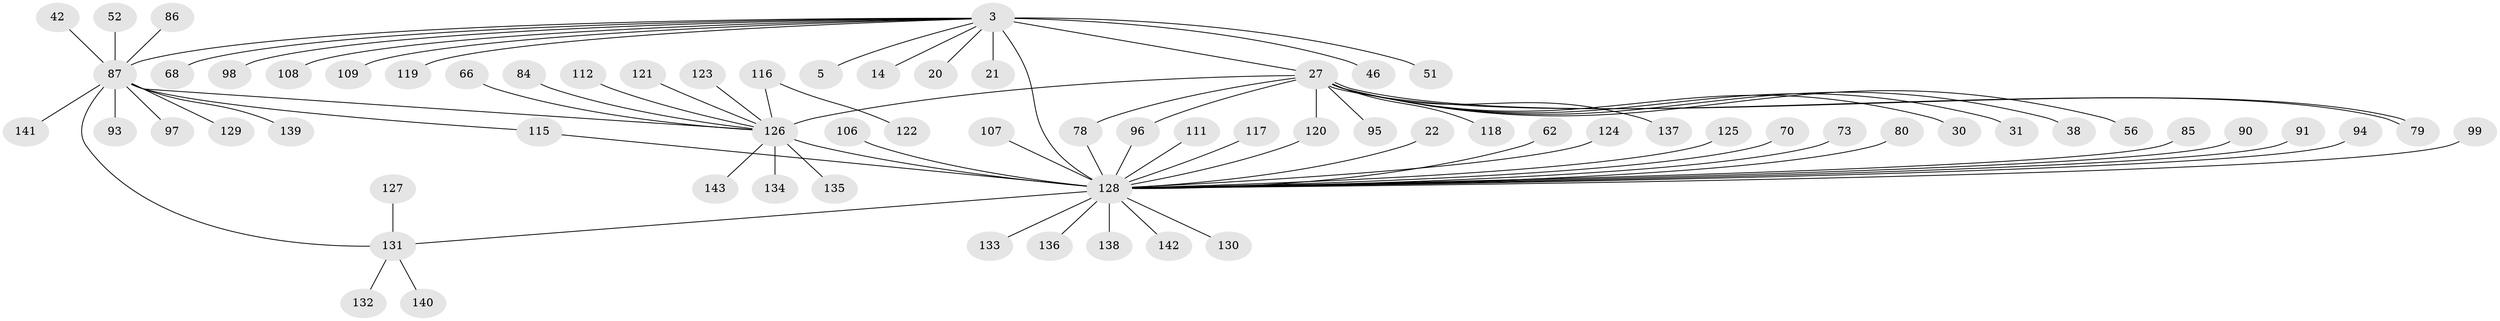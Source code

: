 // original degree distribution, {7: 0.02097902097902098, 13: 0.006993006993006993, 26: 0.006993006993006993, 9: 0.006993006993006993, 1: 0.5874125874125874, 11: 0.013986013986013986, 8: 0.006993006993006993, 3: 0.1048951048951049, 5: 0.02097902097902098, 2: 0.16083916083916083, 17: 0.006993006993006993, 6: 0.006993006993006993, 4: 0.04895104895104895}
// Generated by graph-tools (version 1.1) at 2025/48/03/09/25 04:48:44]
// undirected, 71 vertices, 78 edges
graph export_dot {
graph [start="1"]
  node [color=gray90,style=filled];
  3;
  5;
  14;
  20;
  21;
  22;
  27;
  30;
  31;
  38;
  42;
  46;
  51;
  52;
  56;
  62;
  66;
  68;
  70;
  73;
  78;
  79;
  80;
  84 [super="+28"];
  85;
  86;
  87 [super="+6+63+69"];
  90 [super="+74"];
  91;
  93 [super="+34"];
  94;
  95;
  96;
  97;
  98 [super="+10"];
  99;
  106;
  107;
  108;
  109 [super="+17"];
  111;
  112;
  115;
  116;
  117;
  118;
  119;
  120 [super="+23"];
  121 [super="+81"];
  122;
  123;
  124;
  125;
  126 [super="+40+113"];
  127;
  128 [super="+43+75+55+77+114"];
  129 [super="+64+88+100+102"];
  130;
  131 [super="+105"];
  132 [super="+19+71"];
  133 [super="+37"];
  134;
  135;
  136;
  137 [super="+83"];
  138;
  139;
  140;
  141;
  142 [super="+101+110"];
  143;
  3 -- 5;
  3 -- 14;
  3 -- 20;
  3 -- 21;
  3 -- 27;
  3 -- 46;
  3 -- 51;
  3 -- 68;
  3 -- 108;
  3 -- 119;
  3 -- 87 [weight=3];
  3 -- 98;
  3 -- 109;
  3 -- 128 [weight=8];
  22 -- 128;
  27 -- 30;
  27 -- 31;
  27 -- 38;
  27 -- 56;
  27 -- 78;
  27 -- 79;
  27 -- 79;
  27 -- 95;
  27 -- 96;
  27 -- 118;
  27 -- 120;
  27 -- 126 [weight=4];
  27 -- 137;
  42 -- 87;
  52 -- 87;
  62 -- 128;
  66 -- 126;
  70 -- 128;
  73 -- 128;
  78 -- 128;
  80 -- 128;
  84 -- 126;
  85 -- 128;
  86 -- 87;
  87 -- 115;
  87 -- 97;
  87 -- 141;
  87 -- 139;
  87 -- 93 [weight=2];
  87 -- 129;
  87 -- 126;
  87 -- 131;
  90 -- 128;
  91 -- 128;
  94 -- 128;
  96 -- 128;
  99 -- 128;
  106 -- 128;
  107 -- 128;
  111 -- 128;
  112 -- 126;
  115 -- 128;
  116 -- 122;
  116 -- 126;
  117 -- 128;
  120 -- 128;
  121 -- 126;
  123 -- 126;
  124 -- 128;
  125 -- 128;
  126 -- 128 [weight=3];
  126 -- 134;
  126 -- 135;
  126 -- 143;
  127 -- 131;
  128 -- 130;
  128 -- 138;
  128 -- 133;
  128 -- 136;
  128 -- 142;
  128 -- 131;
  131 -- 132;
  131 -- 140;
}
